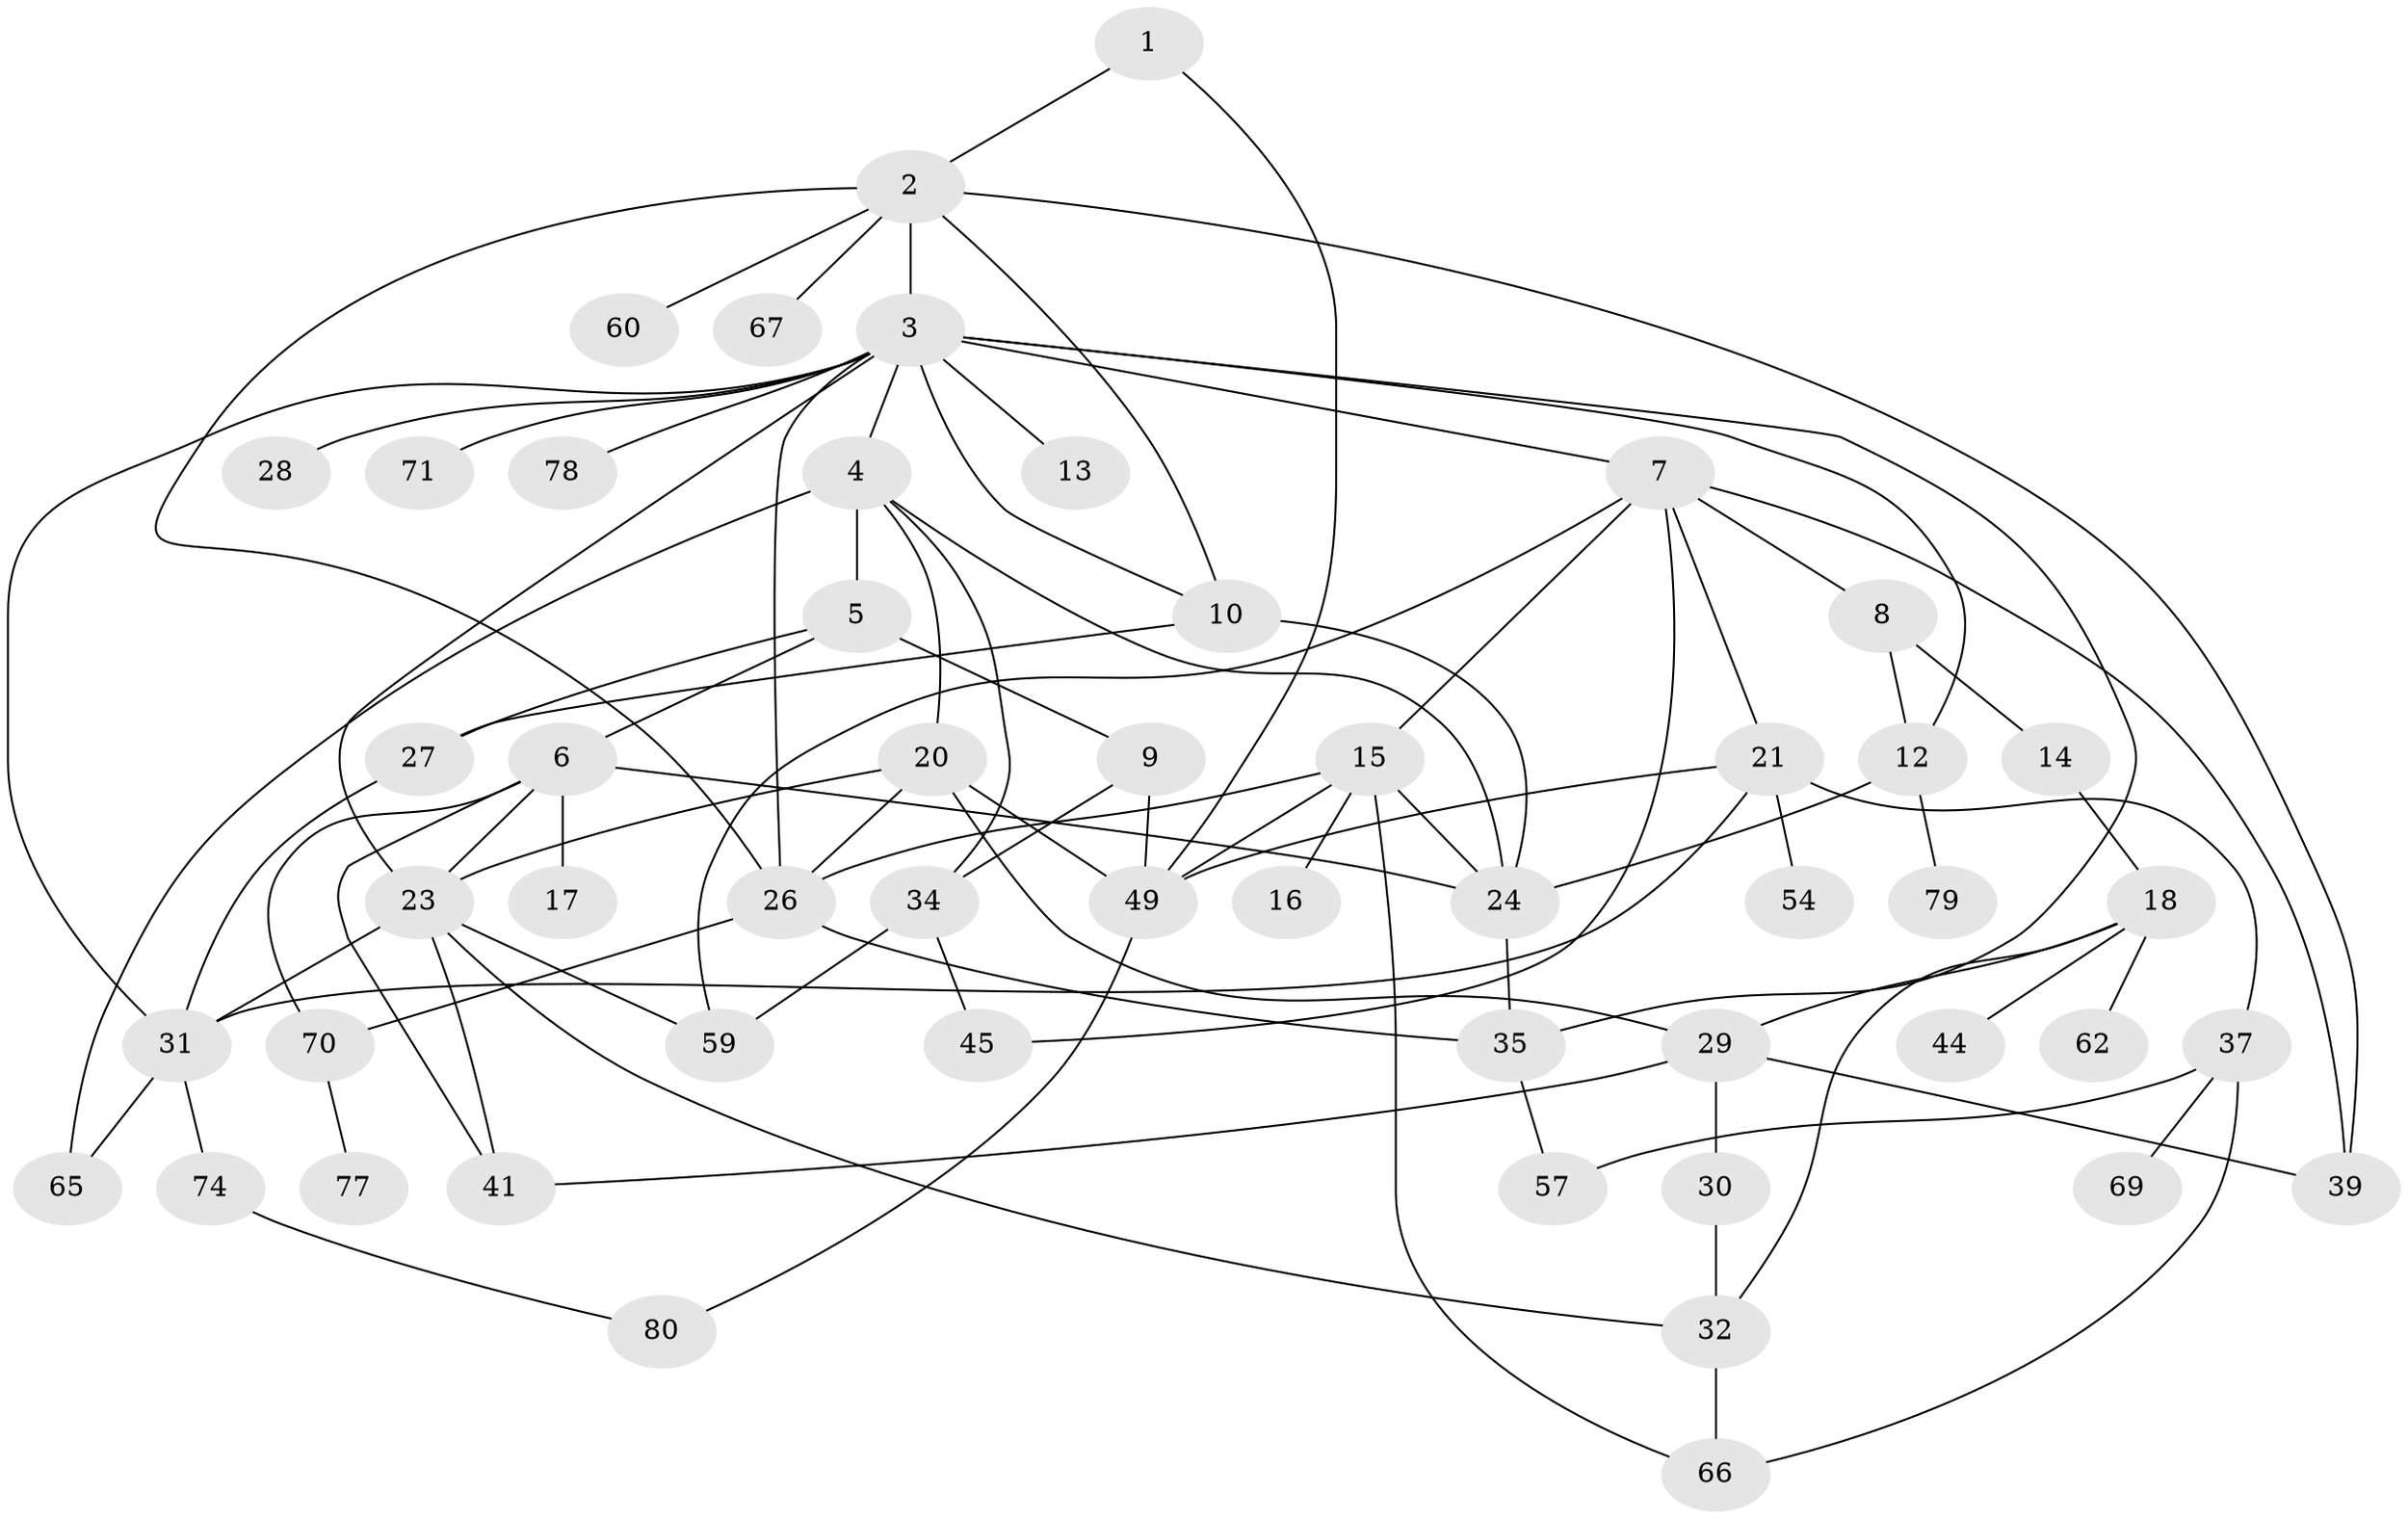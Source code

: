 // original degree distribution, {2: 0.175, 6: 0.05, 12: 0.0125, 5: 0.075, 4: 0.1625, 3: 0.275, 7: 0.0125, 1: 0.2375}
// Generated by graph-tools (version 1.1) at 2025/41/03/06/25 10:41:25]
// undirected, 52 vertices, 89 edges
graph export_dot {
graph [start="1"]
  node [color=gray90,style=filled];
  1 [super="+11"];
  2 [super="+53"];
  3 [super="+63"];
  4 [super="+52"];
  5 [super="+22"];
  6 [super="+36"];
  7 [super="+42"];
  8;
  9 [super="+40"];
  10 [super="+25"];
  12 [super="+38"];
  13 [super="+19"];
  14 [super="+68"];
  15 [super="+76"];
  16;
  17 [super="+64"];
  18 [super="+55"];
  20 [super="+56"];
  21 [super="+47"];
  23 [super="+58"];
  24 [super="+46"];
  26 [super="+61"];
  27;
  28;
  29 [super="+73"];
  30 [super="+51"];
  31 [super="+33"];
  32 [super="+72"];
  34 [super="+75"];
  35 [super="+48"];
  37 [super="+43"];
  39;
  41;
  44;
  45;
  49 [super="+50"];
  54;
  57;
  59;
  60;
  62;
  65;
  66;
  67;
  69;
  70;
  71;
  74;
  77;
  78;
  79;
  80;
  1 -- 2;
  1 -- 49;
  2 -- 3;
  2 -- 10;
  2 -- 39;
  2 -- 67;
  2 -- 26;
  2 -- 60;
  3 -- 4;
  3 -- 7;
  3 -- 13;
  3 -- 28;
  3 -- 35;
  3 -- 71;
  3 -- 78;
  3 -- 31;
  3 -- 26;
  3 -- 12;
  3 -- 23;
  3 -- 10;
  4 -- 5;
  4 -- 20;
  4 -- 34;
  4 -- 24;
  4 -- 65;
  5 -- 6;
  5 -- 9;
  5 -- 27;
  6 -- 17;
  6 -- 70;
  6 -- 24;
  6 -- 41;
  6 -- 23;
  7 -- 8;
  7 -- 15;
  7 -- 21;
  7 -- 59;
  7 -- 45;
  7 -- 39;
  8 -- 12 [weight=2];
  8 -- 14;
  9 -- 49;
  9 -- 34;
  10 -- 27;
  10 -- 24;
  12 -- 79;
  12 -- 24;
  14 -- 18;
  15 -- 16;
  15 -- 24;
  15 -- 26 [weight=2];
  15 -- 49;
  15 -- 66;
  18 -- 29;
  18 -- 44;
  18 -- 62;
  18 -- 32;
  20 -- 23;
  20 -- 29;
  20 -- 26;
  20 -- 49;
  21 -- 37;
  21 -- 54;
  21 -- 31;
  21 -- 49;
  23 -- 31;
  23 -- 59;
  23 -- 41;
  23 -- 32;
  24 -- 35;
  26 -- 70;
  26 -- 35;
  27 -- 31;
  29 -- 30;
  29 -- 41;
  29 -- 39;
  30 -- 32;
  31 -- 65;
  31 -- 74;
  32 -- 66;
  34 -- 59;
  34 -- 45;
  35 -- 57;
  37 -- 57;
  37 -- 66;
  37 -- 69;
  49 -- 80;
  70 -- 77;
  74 -- 80;
}
